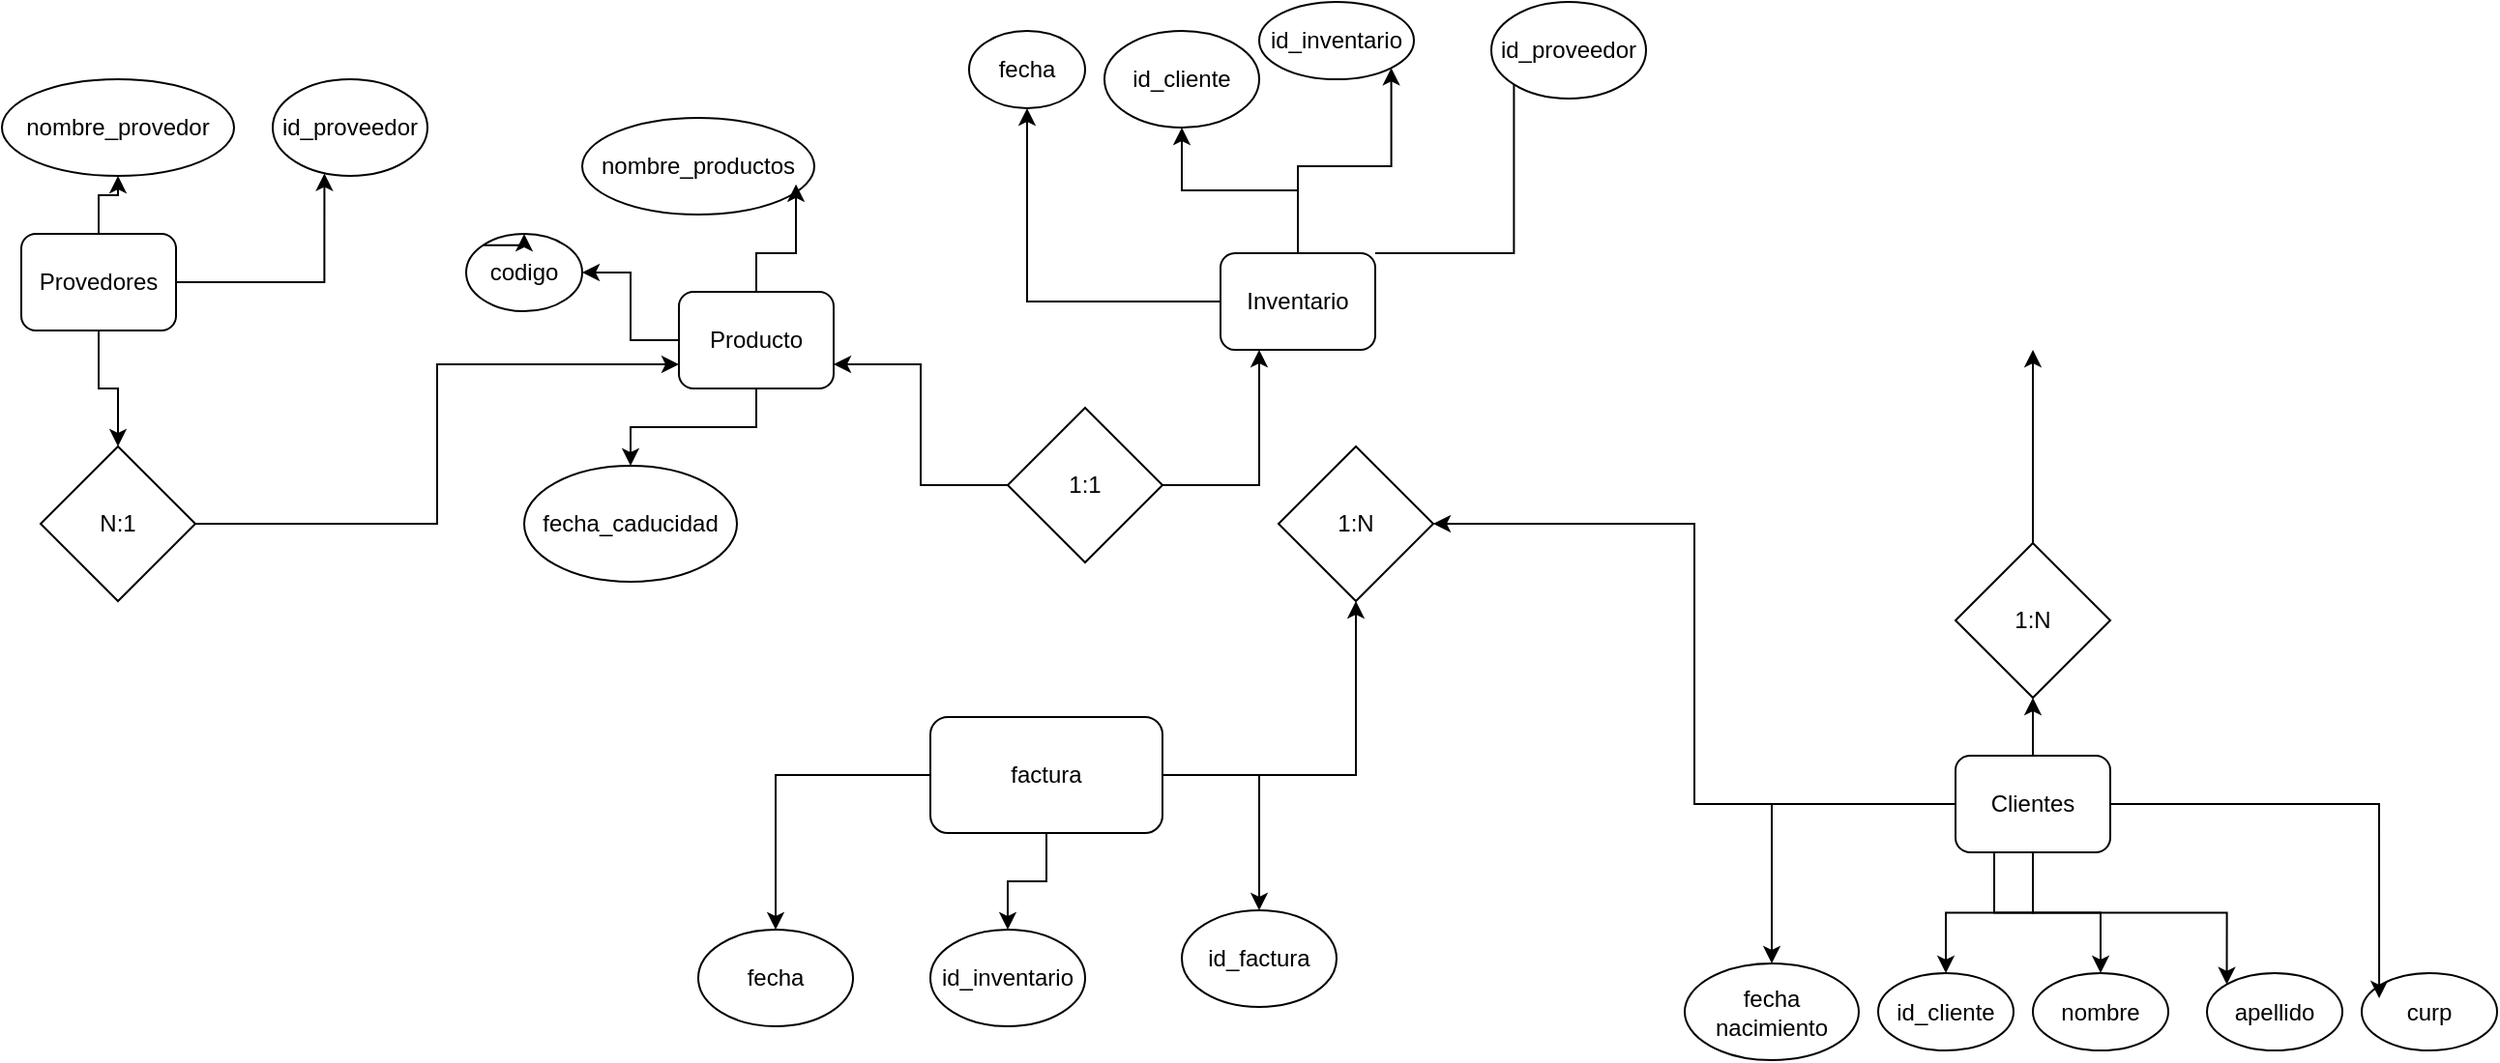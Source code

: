 <mxfile version="28.2.3">
  <diagram name="Página-1" id="4cKqU6f2n7i6AxzXwZae">
    <mxGraphModel dx="2256" dy="784" grid="1" gridSize="10" guides="1" tooltips="1" connect="1" arrows="1" fold="1" page="1" pageScale="1" pageWidth="827" pageHeight="1169" math="0" shadow="0">
      <root>
        <mxCell id="0" />
        <mxCell id="1" parent="0" />
        <mxCell id="O03gApu7USAlzMCrXdh5-22" style="edgeStyle=orthogonalEdgeStyle;rounded=0;orthogonalLoop=1;jettySize=auto;html=1;" edge="1" parent="1" source="O03gApu7USAlzMCrXdh5-1" target="O03gApu7USAlzMCrXdh5-7">
          <mxGeometry relative="1" as="geometry" />
        </mxCell>
        <mxCell id="O03gApu7USAlzMCrXdh5-24" style="edgeStyle=orthogonalEdgeStyle;rounded=0;orthogonalLoop=1;jettySize=auto;html=1;entryX=1;entryY=1;entryDx=0;entryDy=0;" edge="1" parent="1" source="O03gApu7USAlzMCrXdh5-1" target="O03gApu7USAlzMCrXdh5-4">
          <mxGeometry relative="1" as="geometry" />
        </mxCell>
        <mxCell id="O03gApu7USAlzMCrXdh5-58" style="edgeStyle=orthogonalEdgeStyle;rounded=0;orthogonalLoop=1;jettySize=auto;html=1;" edge="1" parent="1" source="O03gApu7USAlzMCrXdh5-1" target="O03gApu7USAlzMCrXdh5-57">
          <mxGeometry relative="1" as="geometry" />
        </mxCell>
        <mxCell id="O03gApu7USAlzMCrXdh5-59" style="edgeStyle=orthogonalEdgeStyle;rounded=0;orthogonalLoop=1;jettySize=auto;html=1;entryX=0;entryY=0;entryDx=0;entryDy=0;" edge="1" parent="1" source="O03gApu7USAlzMCrXdh5-1" target="O03gApu7USAlzMCrXdh5-56">
          <mxGeometry relative="1" as="geometry">
            <Array as="points">
              <mxPoint x="231" y="150" />
            </Array>
          </mxGeometry>
        </mxCell>
        <mxCell id="O03gApu7USAlzMCrXdh5-1" value="Inventario" style="rounded=1;whiteSpace=wrap;html=1;" vertex="1" parent="1">
          <mxGeometry x="80" y="150" width="80" height="50" as="geometry" />
        </mxCell>
        <mxCell id="O03gApu7USAlzMCrXdh5-20" style="edgeStyle=orthogonalEdgeStyle;rounded=0;orthogonalLoop=1;jettySize=auto;html=1;exitX=0.25;exitY=1;exitDx=0;exitDy=0;entryX=0;entryY=0;entryDx=0;entryDy=0;" edge="1" parent="1" source="O03gApu7USAlzMCrXdh5-2" target="O03gApu7USAlzMCrXdh5-14">
          <mxGeometry relative="1" as="geometry">
            <mxPoint x="530" y="462.5" as="sourcePoint" />
          </mxGeometry>
        </mxCell>
        <mxCell id="O03gApu7USAlzMCrXdh5-68" style="edgeStyle=orthogonalEdgeStyle;rounded=0;orthogonalLoop=1;jettySize=auto;html=1;entryX=0.25;entryY=1;entryDx=0;entryDy=0;" edge="1" parent="1" source="O03gApu7USAlzMCrXdh5-69">
          <mxGeometry relative="1" as="geometry">
            <mxPoint x="500" y="200" as="targetPoint" />
          </mxGeometry>
        </mxCell>
        <mxCell id="O03gApu7USAlzMCrXdh5-71" style="edgeStyle=orthogonalEdgeStyle;rounded=0;orthogonalLoop=1;jettySize=auto;html=1;entryX=0.5;entryY=1;entryDx=0;entryDy=0;" edge="1" parent="1" source="O03gApu7USAlzMCrXdh5-2" target="O03gApu7USAlzMCrXdh5-69">
          <mxGeometry relative="1" as="geometry" />
        </mxCell>
        <mxCell id="O03gApu7USAlzMCrXdh5-72" style="edgeStyle=orthogonalEdgeStyle;rounded=0;orthogonalLoop=1;jettySize=auto;html=1;entryX=1;entryY=0.5;entryDx=0;entryDy=0;" edge="1" parent="1" source="O03gApu7USAlzMCrXdh5-2" target="O03gApu7USAlzMCrXdh5-65">
          <mxGeometry relative="1" as="geometry" />
        </mxCell>
        <mxCell id="O03gApu7USAlzMCrXdh5-73" style="edgeStyle=orthogonalEdgeStyle;rounded=0;orthogonalLoop=1;jettySize=auto;html=1;" edge="1" parent="1" source="O03gApu7USAlzMCrXdh5-2" target="O03gApu7USAlzMCrXdh5-13">
          <mxGeometry relative="1" as="geometry" />
        </mxCell>
        <mxCell id="O03gApu7USAlzMCrXdh5-74" style="edgeStyle=orthogonalEdgeStyle;rounded=0;orthogonalLoop=1;jettySize=auto;html=1;entryX=0.5;entryY=0;entryDx=0;entryDy=0;" edge="1" parent="1" source="O03gApu7USAlzMCrXdh5-2" target="O03gApu7USAlzMCrXdh5-12">
          <mxGeometry relative="1" as="geometry" />
        </mxCell>
        <mxCell id="O03gApu7USAlzMCrXdh5-75" style="edgeStyle=orthogonalEdgeStyle;rounded=0;orthogonalLoop=1;jettySize=auto;html=1;" edge="1" parent="1" source="O03gApu7USAlzMCrXdh5-2" target="O03gApu7USAlzMCrXdh5-16">
          <mxGeometry relative="1" as="geometry" />
        </mxCell>
        <mxCell id="O03gApu7USAlzMCrXdh5-2" value="Clientes" style="rounded=1;whiteSpace=wrap;html=1;" vertex="1" parent="1">
          <mxGeometry x="460" y="410" width="80" height="50" as="geometry" />
        </mxCell>
        <mxCell id="O03gApu7USAlzMCrXdh5-26" style="edgeStyle=orthogonalEdgeStyle;rounded=0;orthogonalLoop=1;jettySize=auto;html=1;entryX=0.5;entryY=1;entryDx=0;entryDy=0;" edge="1" parent="1" target="O03gApu7USAlzMCrXdh5-10">
          <mxGeometry relative="1" as="geometry">
            <mxPoint x="520.0" y="150" as="sourcePoint" />
          </mxGeometry>
        </mxCell>
        <mxCell id="O03gApu7USAlzMCrXdh5-28" style="edgeStyle=orthogonalEdgeStyle;rounded=0;orthogonalLoop=1;jettySize=auto;html=1;" edge="1" parent="1" target="O03gApu7USAlzMCrXdh5-9">
          <mxGeometry relative="1" as="geometry">
            <mxPoint x="560" y="175.091" as="sourcePoint" />
          </mxGeometry>
        </mxCell>
        <mxCell id="O03gApu7USAlzMCrXdh5-4" value="id_inventario" style="ellipse;whiteSpace=wrap;html=1;" vertex="1" parent="1">
          <mxGeometry x="100" y="20" width="80" height="40" as="geometry" />
        </mxCell>
        <mxCell id="O03gApu7USAlzMCrXdh5-7" value="fecha" style="ellipse;whiteSpace=wrap;html=1;" vertex="1" parent="1">
          <mxGeometry x="-50" y="35" width="60" height="40" as="geometry" />
        </mxCell>
        <mxCell id="O03gApu7USAlzMCrXdh5-12" value="id_cliente" style="ellipse;whiteSpace=wrap;html=1;" vertex="1" parent="1">
          <mxGeometry x="420" y="522.5" width="70" height="40" as="geometry" />
        </mxCell>
        <mxCell id="O03gApu7USAlzMCrXdh5-13" value="nombre" style="ellipse;whiteSpace=wrap;html=1;" vertex="1" parent="1">
          <mxGeometry x="500" y="522.5" width="70" height="40" as="geometry" />
        </mxCell>
        <mxCell id="O03gApu7USAlzMCrXdh5-14" value="apellido" style="ellipse;whiteSpace=wrap;html=1;" vertex="1" parent="1">
          <mxGeometry x="590" y="522.5" width="70" height="40" as="geometry" />
        </mxCell>
        <mxCell id="O03gApu7USAlzMCrXdh5-15" value="curp" style="ellipse;whiteSpace=wrap;html=1;" vertex="1" parent="1">
          <mxGeometry x="670" y="522.5" width="70" height="40" as="geometry" />
        </mxCell>
        <mxCell id="O03gApu7USAlzMCrXdh5-16" value="fecha nacimiento" style="ellipse;whiteSpace=wrap;html=1;" vertex="1" parent="1">
          <mxGeometry x="320" y="517.5" width="90" height="50" as="geometry" />
        </mxCell>
        <mxCell id="O03gApu7USAlzMCrXdh5-21" style="edgeStyle=orthogonalEdgeStyle;rounded=0;orthogonalLoop=1;jettySize=auto;html=1;entryX=0.129;entryY=0.325;entryDx=0;entryDy=0;entryPerimeter=0;exitX=1;exitY=0.5;exitDx=0;exitDy=0;" edge="1" parent="1" source="O03gApu7USAlzMCrXdh5-2" target="O03gApu7USAlzMCrXdh5-15">
          <mxGeometry relative="1" as="geometry">
            <mxPoint x="530" y="462.591" as="sourcePoint" />
          </mxGeometry>
        </mxCell>
        <mxCell id="O03gApu7USAlzMCrXdh5-39" style="edgeStyle=orthogonalEdgeStyle;rounded=0;orthogonalLoop=1;jettySize=auto;html=1;" edge="1" parent="1" source="O03gApu7USAlzMCrXdh5-35" target="O03gApu7USAlzMCrXdh5-37">
          <mxGeometry relative="1" as="geometry" />
        </mxCell>
        <mxCell id="O03gApu7USAlzMCrXdh5-41" style="edgeStyle=orthogonalEdgeStyle;rounded=0;orthogonalLoop=1;jettySize=auto;html=1;" edge="1" parent="1" source="O03gApu7USAlzMCrXdh5-35" target="O03gApu7USAlzMCrXdh5-38">
          <mxGeometry relative="1" as="geometry" />
        </mxCell>
        <mxCell id="O03gApu7USAlzMCrXdh5-35" value="Producto" style="rounded=1;whiteSpace=wrap;html=1;" vertex="1" parent="1">
          <mxGeometry x="-200" y="170" width="80" height="50" as="geometry" />
        </mxCell>
        <mxCell id="O03gApu7USAlzMCrXdh5-36" value="nombre_productos" style="ellipse;whiteSpace=wrap;html=1;" vertex="1" parent="1">
          <mxGeometry x="-250" y="80" width="120" height="50" as="geometry" />
        </mxCell>
        <mxCell id="O03gApu7USAlzMCrXdh5-37" value="codigo" style="ellipse;whiteSpace=wrap;html=1;" vertex="1" parent="1">
          <mxGeometry x="-310" y="140" width="60" height="40" as="geometry" />
        </mxCell>
        <mxCell id="O03gApu7USAlzMCrXdh5-38" value="fecha_caducidad" style="ellipse;whiteSpace=wrap;html=1;" vertex="1" parent="1">
          <mxGeometry x="-280" y="260" width="110" height="60" as="geometry" />
        </mxCell>
        <mxCell id="O03gApu7USAlzMCrXdh5-40" style="edgeStyle=orthogonalEdgeStyle;rounded=0;orthogonalLoop=1;jettySize=auto;html=1;entryX=0.921;entryY=0.688;entryDx=0;entryDy=0;entryPerimeter=0;" edge="1" parent="1" source="O03gApu7USAlzMCrXdh5-35" target="O03gApu7USAlzMCrXdh5-36">
          <mxGeometry relative="1" as="geometry" />
        </mxCell>
        <mxCell id="O03gApu7USAlzMCrXdh5-43" style="edgeStyle=orthogonalEdgeStyle;rounded=0;orthogonalLoop=1;jettySize=auto;html=1;entryX=1;entryY=0.75;entryDx=0;entryDy=0;" edge="1" parent="1" source="O03gApu7USAlzMCrXdh5-42" target="O03gApu7USAlzMCrXdh5-35">
          <mxGeometry relative="1" as="geometry" />
        </mxCell>
        <mxCell id="O03gApu7USAlzMCrXdh5-44" style="edgeStyle=orthogonalEdgeStyle;rounded=0;orthogonalLoop=1;jettySize=auto;html=1;entryX=0.25;entryY=1;entryDx=0;entryDy=0;" edge="1" parent="1" source="O03gApu7USAlzMCrXdh5-42" target="O03gApu7USAlzMCrXdh5-1">
          <mxGeometry relative="1" as="geometry" />
        </mxCell>
        <mxCell id="O03gApu7USAlzMCrXdh5-42" value="1:1" style="rhombus;whiteSpace=wrap;html=1;" vertex="1" parent="1">
          <mxGeometry x="-30" y="230" width="80" height="80" as="geometry" />
        </mxCell>
        <mxCell id="O03gApu7USAlzMCrXdh5-53" style="edgeStyle=orthogonalEdgeStyle;rounded=0;orthogonalLoop=1;jettySize=auto;html=1;entryX=0.5;entryY=0;entryDx=0;entryDy=0;" edge="1" parent="1" source="O03gApu7USAlzMCrXdh5-45" target="O03gApu7USAlzMCrXdh5-46">
          <mxGeometry relative="1" as="geometry" />
        </mxCell>
        <mxCell id="O03gApu7USAlzMCrXdh5-62" style="edgeStyle=orthogonalEdgeStyle;rounded=0;orthogonalLoop=1;jettySize=auto;html=1;" edge="1" parent="1" source="O03gApu7USAlzMCrXdh5-45" target="O03gApu7USAlzMCrXdh5-60">
          <mxGeometry relative="1" as="geometry" />
        </mxCell>
        <mxCell id="O03gApu7USAlzMCrXdh5-64" style="edgeStyle=orthogonalEdgeStyle;rounded=0;orthogonalLoop=1;jettySize=auto;html=1;" edge="1" parent="1" source="O03gApu7USAlzMCrXdh5-45" target="O03gApu7USAlzMCrXdh5-63">
          <mxGeometry relative="1" as="geometry" />
        </mxCell>
        <mxCell id="O03gApu7USAlzMCrXdh5-66" style="edgeStyle=orthogonalEdgeStyle;rounded=0;orthogonalLoop=1;jettySize=auto;html=1;entryX=0.5;entryY=1;entryDx=0;entryDy=0;" edge="1" parent="1" source="O03gApu7USAlzMCrXdh5-45" target="O03gApu7USAlzMCrXdh5-65">
          <mxGeometry relative="1" as="geometry" />
        </mxCell>
        <mxCell id="O03gApu7USAlzMCrXdh5-45" value="factura" style="rounded=1;whiteSpace=wrap;html=1;" vertex="1" parent="1">
          <mxGeometry x="-70" y="390" width="120" height="60" as="geometry" />
        </mxCell>
        <mxCell id="O03gApu7USAlzMCrXdh5-46" value="id_factura" style="ellipse;whiteSpace=wrap;html=1;" vertex="1" parent="1">
          <mxGeometry x="60" y="490" width="80" height="50" as="geometry" />
        </mxCell>
        <mxCell id="O03gApu7USAlzMCrXdh5-56" value="id_proveedor" style="ellipse;whiteSpace=wrap;html=1;" vertex="1" parent="1">
          <mxGeometry x="220" y="20" width="80" height="50" as="geometry" />
        </mxCell>
        <mxCell id="O03gApu7USAlzMCrXdh5-57" value="id_cliente" style="ellipse;whiteSpace=wrap;html=1;" vertex="1" parent="1">
          <mxGeometry x="20" y="35" width="80" height="50" as="geometry" />
        </mxCell>
        <mxCell id="O03gApu7USAlzMCrXdh5-60" value="id_inventario" style="ellipse;whiteSpace=wrap;html=1;" vertex="1" parent="1">
          <mxGeometry x="-70" y="500" width="80" height="50" as="geometry" />
        </mxCell>
        <mxCell id="O03gApu7USAlzMCrXdh5-63" value="fecha" style="ellipse;whiteSpace=wrap;html=1;" vertex="1" parent="1">
          <mxGeometry x="-190" y="500" width="80" height="50" as="geometry" />
        </mxCell>
        <mxCell id="O03gApu7USAlzMCrXdh5-65" value="1:N" style="rhombus;whiteSpace=wrap;html=1;" vertex="1" parent="1">
          <mxGeometry x="110" y="250" width="80" height="80" as="geometry" />
        </mxCell>
        <mxCell id="O03gApu7USAlzMCrXdh5-69" value="1:N" style="rhombus;whiteSpace=wrap;html=1;" vertex="1" parent="1">
          <mxGeometry x="460" y="300" width="80" height="80" as="geometry" />
        </mxCell>
        <mxCell id="O03gApu7USAlzMCrXdh5-80" style="edgeStyle=orthogonalEdgeStyle;rounded=0;orthogonalLoop=1;jettySize=auto;html=1;" edge="1" parent="1" source="O03gApu7USAlzMCrXdh5-76" target="O03gApu7USAlzMCrXdh5-78">
          <mxGeometry relative="1" as="geometry" />
        </mxCell>
        <mxCell id="O03gApu7USAlzMCrXdh5-82" style="edgeStyle=orthogonalEdgeStyle;rounded=0;orthogonalLoop=1;jettySize=auto;html=1;entryX=0.5;entryY=0;entryDx=0;entryDy=0;" edge="1" parent="1" source="O03gApu7USAlzMCrXdh5-76" target="O03gApu7USAlzMCrXdh5-79">
          <mxGeometry relative="1" as="geometry" />
        </mxCell>
        <mxCell id="O03gApu7USAlzMCrXdh5-76" value="Provedores" style="rounded=1;whiteSpace=wrap;html=1;" vertex="1" parent="1">
          <mxGeometry x="-540" y="140" width="80" height="50" as="geometry" />
        </mxCell>
        <mxCell id="O03gApu7USAlzMCrXdh5-77" value="id_proveedor" style="ellipse;whiteSpace=wrap;html=1;" vertex="1" parent="1">
          <mxGeometry x="-410" y="60" width="80" height="50" as="geometry" />
        </mxCell>
        <mxCell id="O03gApu7USAlzMCrXdh5-78" value="nombre_provedor" style="ellipse;whiteSpace=wrap;html=1;" vertex="1" parent="1">
          <mxGeometry x="-550" y="60" width="120" height="50" as="geometry" />
        </mxCell>
        <mxCell id="O03gApu7USAlzMCrXdh5-83" style="edgeStyle=orthogonalEdgeStyle;rounded=0;orthogonalLoop=1;jettySize=auto;html=1;entryX=0;entryY=0.75;entryDx=0;entryDy=0;" edge="1" parent="1" source="O03gApu7USAlzMCrXdh5-79" target="O03gApu7USAlzMCrXdh5-35">
          <mxGeometry relative="1" as="geometry" />
        </mxCell>
        <mxCell id="O03gApu7USAlzMCrXdh5-79" value="N:1" style="rhombus;whiteSpace=wrap;html=1;" vertex="1" parent="1">
          <mxGeometry x="-530" y="250" width="80" height="80" as="geometry" />
        </mxCell>
        <mxCell id="O03gApu7USAlzMCrXdh5-81" style="edgeStyle=orthogonalEdgeStyle;rounded=0;orthogonalLoop=1;jettySize=auto;html=1;entryX=0.334;entryY=0.975;entryDx=0;entryDy=0;entryPerimeter=0;" edge="1" parent="1" source="O03gApu7USAlzMCrXdh5-76" target="O03gApu7USAlzMCrXdh5-77">
          <mxGeometry relative="1" as="geometry" />
        </mxCell>
        <mxCell id="O03gApu7USAlzMCrXdh5-84" style="edgeStyle=orthogonalEdgeStyle;rounded=0;orthogonalLoop=1;jettySize=auto;html=1;exitX=0;exitY=0;exitDx=0;exitDy=0;entryX=0.5;entryY=0;entryDx=0;entryDy=0;" edge="1" parent="1" source="O03gApu7USAlzMCrXdh5-37" target="O03gApu7USAlzMCrXdh5-37">
          <mxGeometry relative="1" as="geometry" />
        </mxCell>
      </root>
    </mxGraphModel>
  </diagram>
</mxfile>
